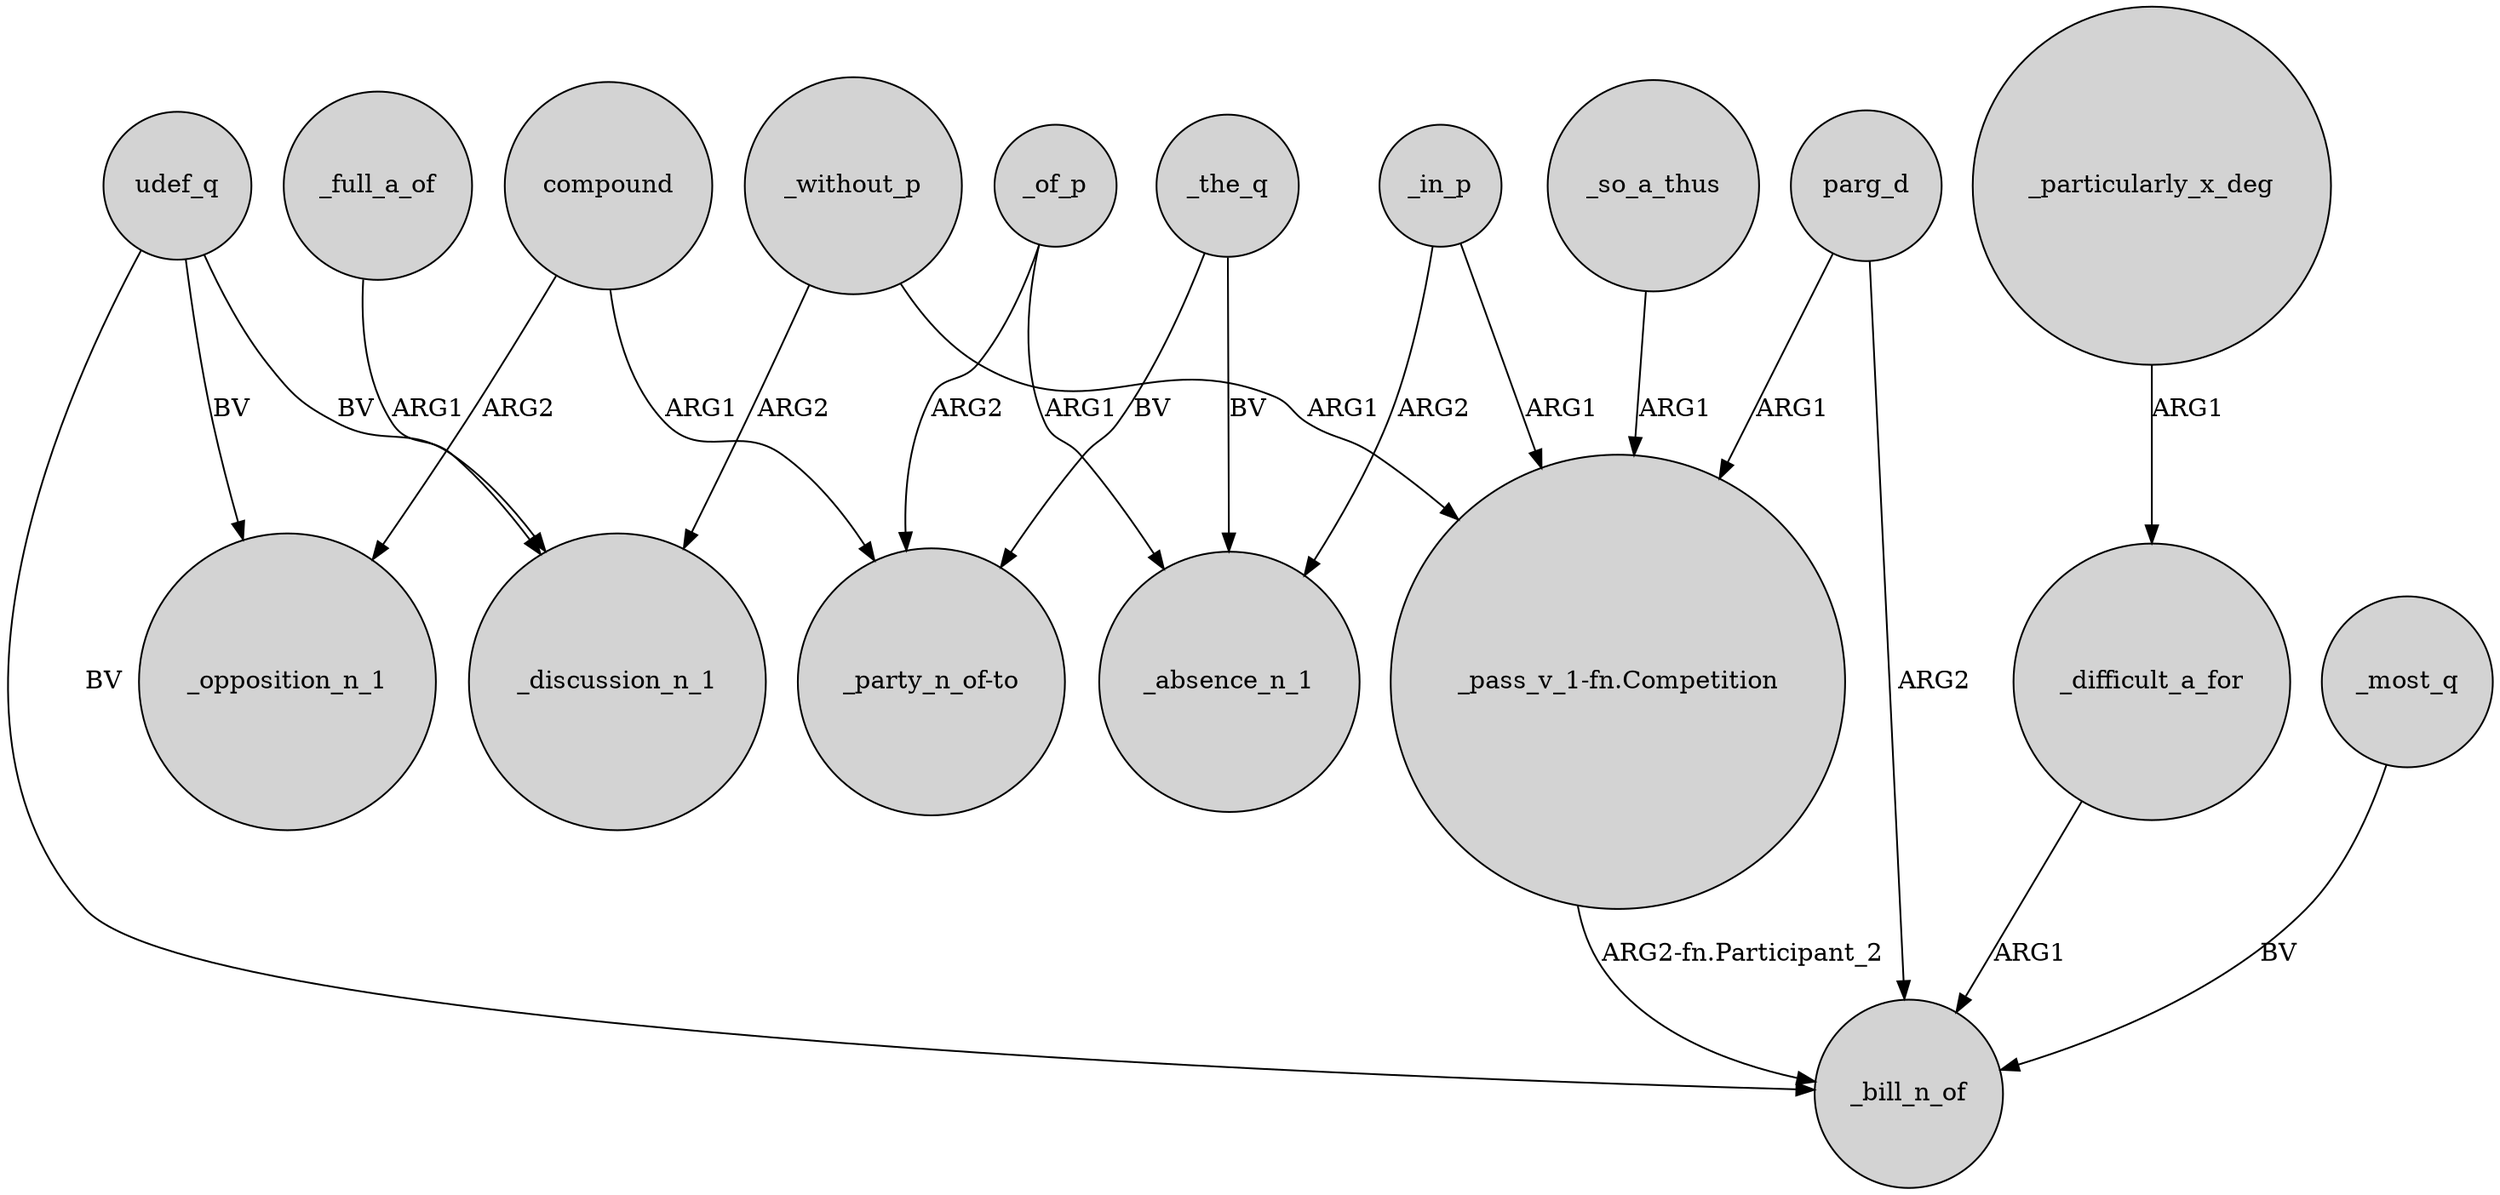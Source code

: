 digraph {
	node [shape=circle style=filled]
	_in_p -> "_pass_v_1-fn.Competition" [label=ARG1]
	_full_a_of -> _discussion_n_1 [label=ARG1]
	_without_p -> _discussion_n_1 [label=ARG2]
	udef_q -> _bill_n_of [label=BV]
	parg_d -> "_pass_v_1-fn.Competition" [label=ARG1]
	parg_d -> _bill_n_of [label=ARG2]
	_difficult_a_for -> _bill_n_of [label=ARG1]
	compound -> _opposition_n_1 [label=ARG2]
	_so_a_thus -> "_pass_v_1-fn.Competition" [label=ARG1]
	udef_q -> _opposition_n_1 [label=BV]
	_most_q -> _bill_n_of [label=BV]
	_without_p -> "_pass_v_1-fn.Competition" [label=ARG1]
	"_pass_v_1-fn.Competition" -> _bill_n_of [label="ARG2-fn.Participant_2"]
	_of_p -> "_party_n_of-to" [label=ARG2]
	compound -> "_party_n_of-to" [label=ARG1]
	_the_q -> _absence_n_1 [label=BV]
	_the_q -> "_party_n_of-to" [label=BV]
	_particularly_x_deg -> _difficult_a_for [label=ARG1]
	_of_p -> _absence_n_1 [label=ARG1]
	udef_q -> _discussion_n_1 [label=BV]
	_in_p -> _absence_n_1 [label=ARG2]
}
